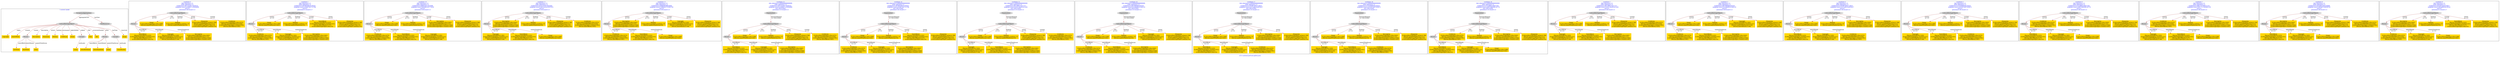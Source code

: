 digraph n0 {
fontcolor="blue"
remincross="true"
label="s23-s-national-portrait-gallery.json"
subgraph cluster_0 {
label="1-correct model"
n2[style="filled",color="white",fillcolor="lightgray",label="CulturalHeritageObject1"];
n3[shape="plaintext",style="filled",fillcolor="gold",label="Copyright"];
n4[shape="plaintext",style="filled",fillcolor="gold",label="DateOfWork"];
n5[style="filled",color="white",fillcolor="lightgray",label="Person1"];
n6[shape="plaintext",style="filled",fillcolor="gold",label="Description"];
n7[shape="plaintext",style="filled",fillcolor="gold",label="Dimension"];
n8[shape="plaintext",style="filled",fillcolor="gold",label="Medium"];
n9[shape="plaintext",style="filled",fillcolor="gold",label="CreditLine"];
n10[shape="plaintext",style="filled",fillcolor="gold",label="Owner"];
n11[style="filled",color="white",fillcolor="lightgray",label="Concept1"];
n12[shape="plaintext",style="filled",fillcolor="gold",label="Title"];
n13[shape="plaintext",style="filled",fillcolor="gold",label="Ref"];
n14[style="filled",color="white",fillcolor="lightgray",label="Person2"];
n15[style="filled",color="white",fillcolor="lightgray",label="Concept2"];
n16[shape="plaintext",style="filled",fillcolor="gold",label="birthDate"];
n17[shape="plaintext",style="filled",fillcolor="gold",label="deathDate"];
n18[shape="plaintext",style="filled",fillcolor="gold",label="Artist"];
n19[shape="plaintext",style="filled",fillcolor="gold",label="sitterBirthDate"];
n20[shape="plaintext",style="filled",fillcolor="gold",label="sitterDeathDate"];
n21[shape="plaintext",style="filled",fillcolor="gold",label="values"];
n22[style="filled",color="white",fillcolor="lightgray",label="EuropeanaAggregation1"];
n23[style="filled",color="white",fillcolor="lightgray",label="WebResource1"];
n24[shape="plaintext",style="filled",fillcolor="gold",label="Image"];
n25[shape="plaintext",style="filled",fillcolor="gold",label="values"];
n26[shape="plaintext",style="filled",fillcolor="gold",label="Classification"];
}
subgraph cluster_1 {
label="candidate 0\nlink coherence:1.0\nnode coherence:1.0\nconfidence:0.49713528172658555\nmapping score:0.6180927129564809\ncost:8.0\n-precision:0.38-recall:0.12"
n28[style="filled",color="white",fillcolor="lightgray",label="CulturalHeritageObject1"];
n29[style="filled",color="white",fillcolor="lightgray",label="Person1"];
n30[shape="plaintext",style="filled",fillcolor="gold",label="Owner\n[CulturalHeritageObject,title,0.998]\n[Person,nameOfThePerson,0.002]"];
n31[shape="plaintext",style="filled",fillcolor="gold",label="Medium\n[CulturalHeritageObject,medium,1.0]\n[Person,nameOfThePerson,0.0]"];
n32[shape="plaintext",style="filled",fillcolor="gold",label="DateOfWork\n[Person,dateOfBirth,0.432]\n[CulturalHeritageObject,created,0.431]\n[Person,dateOfDeath,0.137]\n[CulturalHeritageObject,title,0.0]"];
n33[shape="plaintext",style="filled",fillcolor="gold",label="Copyright\n[Person,dateOfBirth,0.363]\n[CulturalHeritageObject,created,0.311]\n[Person,nameOfThePerson,0.218]\n[Person,dateOfDeath,0.109]"];
n34[shape="plaintext",style="filled",fillcolor="gold",label="Description\n[CulturalHeritageObject,title,0.842]\n[Person,nameOfThePerson,0.151]\n[CulturalHeritageObject,medium,0.006]\n[CulturalHeritageObject,created,0.001]"];
n35[shape="plaintext",style="filled",fillcolor="gold",label="Dimension\n[CulturalHeritageObject,extent,0.789]\n[Person,nameOfThePerson,0.211]\n[CulturalHeritageObject,title,0.0]\n[CulturalHeritageObject,medium,0.0]"];
n36[shape="plaintext",style="filled",fillcolor="gold",label="CreditLine\n[CulturalHeritageObject,title,0.973]\n[Person,nameOfThePerson,0.026]\n[CulturalHeritageObject,created,0.001]\n[Person,dateOfBirth,0.001]"];
}
subgraph cluster_2 {
label="candidate 1\nlink coherence:1.0\nnode coherence:1.0\nconfidence:0.49708339424108267\nmapping score:0.61807541712798\ncost:8.0\n-precision:0.5-recall:0.17"
n38[style="filled",color="white",fillcolor="lightgray",label="CulturalHeritageObject1"];
n39[style="filled",color="white",fillcolor="lightgray",label="Person1"];
n40[shape="plaintext",style="filled",fillcolor="gold",label="Owner\n[CulturalHeritageObject,title,0.998]\n[Person,nameOfThePerson,0.002]"];
n41[shape="plaintext",style="filled",fillcolor="gold",label="Medium\n[CulturalHeritageObject,medium,1.0]\n[Person,nameOfThePerson,0.0]"];
n42[shape="plaintext",style="filled",fillcolor="gold",label="CreditLine\n[CulturalHeritageObject,title,0.973]\n[Person,nameOfThePerson,0.026]\n[CulturalHeritageObject,created,0.001]\n[Person,dateOfBirth,0.001]"];
n43[shape="plaintext",style="filled",fillcolor="gold",label="Copyright\n[Person,dateOfBirth,0.363]\n[CulturalHeritageObject,created,0.311]\n[Person,nameOfThePerson,0.218]\n[Person,dateOfDeath,0.109]"];
n44[shape="plaintext",style="filled",fillcolor="gold",label="Description\n[CulturalHeritageObject,title,0.842]\n[Person,nameOfThePerson,0.151]\n[CulturalHeritageObject,medium,0.006]\n[CulturalHeritageObject,created,0.001]"];
n45[shape="plaintext",style="filled",fillcolor="gold",label="DateOfWork\n[Person,dateOfBirth,0.432]\n[CulturalHeritageObject,created,0.431]\n[Person,dateOfDeath,0.137]\n[CulturalHeritageObject,title,0.0]"];
n46[shape="plaintext",style="filled",fillcolor="gold",label="Dimension\n[CulturalHeritageObject,extent,0.789]\n[Person,nameOfThePerson,0.211]\n[CulturalHeritageObject,title,0.0]\n[CulturalHeritageObject,medium,0.0]"];
}
subgraph cluster_3 {
label="candidate 10\nlink coherence:1.0\nnode coherence:1.0\nconfidence:0.4490524511833968\nmapping score:0.602065102775418\ncost:8.0\n-precision:0.38-recall:0.12"
n48[style="filled",color="white",fillcolor="lightgray",label="CulturalHeritageObject1"];
n49[style="filled",color="white",fillcolor="lightgray",label="Person1"];
n50[shape="plaintext",style="filled",fillcolor="gold",label="Owner\n[CulturalHeritageObject,title,0.998]\n[Person,nameOfThePerson,0.002]"];
n51[shape="plaintext",style="filled",fillcolor="gold",label="Medium\n[CulturalHeritageObject,medium,1.0]\n[Person,nameOfThePerson,0.0]"];
n52[shape="plaintext",style="filled",fillcolor="gold",label="CreditLine\n[CulturalHeritageObject,title,0.973]\n[Person,nameOfThePerson,0.026]\n[CulturalHeritageObject,created,0.001]\n[Person,dateOfBirth,0.001]"];
n53[shape="plaintext",style="filled",fillcolor="gold",label="DateOfWork\n[Person,dateOfBirth,0.432]\n[CulturalHeritageObject,created,0.431]\n[Person,dateOfDeath,0.137]\n[CulturalHeritageObject,title,0.0]"];
n54[shape="plaintext",style="filled",fillcolor="gold",label="Copyright\n[Person,dateOfBirth,0.363]\n[CulturalHeritageObject,created,0.311]\n[Person,nameOfThePerson,0.218]\n[Person,dateOfDeath,0.109]"];
n55[shape="plaintext",style="filled",fillcolor="gold",label="Description\n[CulturalHeritageObject,title,0.842]\n[Person,nameOfThePerson,0.151]\n[CulturalHeritageObject,medium,0.006]\n[CulturalHeritageObject,created,0.001]"];
n56[shape="plaintext",style="filled",fillcolor="gold",label="Dimension\n[CulturalHeritageObject,extent,0.789]\n[Person,nameOfThePerson,0.211]\n[CulturalHeritageObject,title,0.0]\n[CulturalHeritageObject,medium,0.0]"];
}
subgraph cluster_4 {
label="candidate 11\nlink coherence:1.0\nnode coherence:1.0\nconfidence:0.44741187873850485\nmapping score:0.6015182452937874\ncost:8.0\n-precision:0.38-recall:0.12"
n58[style="filled",color="white",fillcolor="lightgray",label="CulturalHeritageObject1"];
n59[style="filled",color="white",fillcolor="lightgray",label="Person1"];
n60[shape="plaintext",style="filled",fillcolor="gold",label="Description\n[CulturalHeritageObject,title,0.842]\n[Person,nameOfThePerson,0.151]\n[CulturalHeritageObject,medium,0.006]\n[CulturalHeritageObject,created,0.001]"];
n61[shape="plaintext",style="filled",fillcolor="gold",label="Medium\n[CulturalHeritageObject,medium,1.0]\n[Person,nameOfThePerson,0.0]"];
n62[shape="plaintext",style="filled",fillcolor="gold",label="Copyright\n[Person,dateOfBirth,0.363]\n[CulturalHeritageObject,created,0.311]\n[Person,nameOfThePerson,0.218]\n[Person,dateOfDeath,0.109]"];
n63[shape="plaintext",style="filled",fillcolor="gold",label="DateOfWork\n[Person,dateOfBirth,0.432]\n[CulturalHeritageObject,created,0.431]\n[Person,dateOfDeath,0.137]\n[CulturalHeritageObject,title,0.0]"];
n64[shape="plaintext",style="filled",fillcolor="gold",label="Owner\n[CulturalHeritageObject,title,0.998]\n[Person,nameOfThePerson,0.002]"];
n65[shape="plaintext",style="filled",fillcolor="gold",label="Dimension\n[CulturalHeritageObject,extent,0.789]\n[Person,nameOfThePerson,0.211]\n[CulturalHeritageObject,title,0.0]\n[CulturalHeritageObject,medium,0.0]"];
n66[shape="plaintext",style="filled",fillcolor="gold",label="CreditLine\n[CulturalHeritageObject,title,0.973]\n[Person,nameOfThePerson,0.026]\n[CulturalHeritageObject,created,0.001]\n[Person,dateOfBirth,0.001]"];
}
subgraph cluster_5 {
label="candidate 12\nlink coherence:1.0\nnode coherence:1.0\nconfidence:0.4399938598659664\nmapping score:0.5990455723362745\ncost:8.0\n-precision:0.38-recall:0.12"
n68[style="filled",color="white",fillcolor="lightgray",label="CulturalHeritageObject1"];
n69[style="filled",color="white",fillcolor="lightgray",label="Person1"];
n70[shape="plaintext",style="filled",fillcolor="gold",label="Description\n[CulturalHeritageObject,title,0.842]\n[Person,nameOfThePerson,0.151]\n[CulturalHeritageObject,medium,0.006]\n[CulturalHeritageObject,created,0.001]"];
n71[shape="plaintext",style="filled",fillcolor="gold",label="Medium\n[CulturalHeritageObject,medium,1.0]\n[Person,nameOfThePerson,0.0]"];
n72[shape="plaintext",style="filled",fillcolor="gold",label="CreditLine\n[CulturalHeritageObject,title,0.973]\n[Person,nameOfThePerson,0.026]\n[CulturalHeritageObject,created,0.001]\n[Person,dateOfBirth,0.001]"];
n73[shape="plaintext",style="filled",fillcolor="gold",label="DateOfWork\n[Person,dateOfBirth,0.432]\n[CulturalHeritageObject,created,0.431]\n[Person,dateOfDeath,0.137]\n[CulturalHeritageObject,title,0.0]"];
n74[shape="plaintext",style="filled",fillcolor="gold",label="Owner\n[CulturalHeritageObject,title,0.998]\n[Person,nameOfThePerson,0.002]"];
n75[shape="plaintext",style="filled",fillcolor="gold",label="Copyright\n[Person,dateOfBirth,0.363]\n[CulturalHeritageObject,created,0.311]\n[Person,nameOfThePerson,0.218]\n[Person,dateOfDeath,0.109]"];
n76[shape="plaintext",style="filled",fillcolor="gold",label="Dimension\n[CulturalHeritageObject,extent,0.789]\n[Person,nameOfThePerson,0.211]\n[CulturalHeritageObject,title,0.0]\n[CulturalHeritageObject,medium,0.0]"];
}
subgraph cluster_6 {
label="candidate 13\nlink coherence:0.8888888888888888\nnode coherence:1.0\nconfidence:0.49713528172658555\nmapping score:0.6180927129564809\ncost:108.010002\n-precision:0.33-recall:0.12"
n78[style="filled",color="white",fillcolor="lightgray",label="CulturalHeritageObject1"];
n79[style="filled",color="white",fillcolor="lightgray",label="Person1"];
n80[style="filled",color="white",fillcolor="lightgray",label="Organization1"];
n81[shape="plaintext",style="filled",fillcolor="gold",label="Owner\n[CulturalHeritageObject,title,0.998]\n[Person,nameOfThePerson,0.002]"];
n82[shape="plaintext",style="filled",fillcolor="gold",label="Medium\n[CulturalHeritageObject,medium,1.0]\n[Person,nameOfThePerson,0.0]"];
n83[shape="plaintext",style="filled",fillcolor="gold",label="DateOfWork\n[Person,dateOfBirth,0.432]\n[CulturalHeritageObject,created,0.431]\n[Person,dateOfDeath,0.137]\n[CulturalHeritageObject,title,0.0]"];
n84[shape="plaintext",style="filled",fillcolor="gold",label="Copyright\n[Person,dateOfBirth,0.363]\n[CulturalHeritageObject,created,0.311]\n[Person,nameOfThePerson,0.218]\n[Person,dateOfDeath,0.109]"];
n85[shape="plaintext",style="filled",fillcolor="gold",label="Description\n[CulturalHeritageObject,title,0.842]\n[Person,nameOfThePerson,0.151]\n[CulturalHeritageObject,medium,0.006]\n[CulturalHeritageObject,created,0.001]"];
n86[shape="plaintext",style="filled",fillcolor="gold",label="Dimension\n[CulturalHeritageObject,extent,0.789]\n[Person,nameOfThePerson,0.211]\n[CulturalHeritageObject,title,0.0]\n[CulturalHeritageObject,medium,0.0]"];
n87[shape="plaintext",style="filled",fillcolor="gold",label="CreditLine\n[CulturalHeritageObject,title,0.973]\n[Person,nameOfThePerson,0.026]\n[CulturalHeritageObject,created,0.001]\n[Person,dateOfBirth,0.001]"];
}
subgraph cluster_7 {
label="candidate 14\nlink coherence:0.8888888888888888\nnode coherence:1.0\nconfidence:0.49708339424108267\nmapping score:0.61807541712798\ncost:108.010002\n-precision:0.44-recall:0.17"
n89[style="filled",color="white",fillcolor="lightgray",label="CulturalHeritageObject1"];
n90[style="filled",color="white",fillcolor="lightgray",label="Person1"];
n91[style="filled",color="white",fillcolor="lightgray",label="Organization1"];
n92[shape="plaintext",style="filled",fillcolor="gold",label="Owner\n[CulturalHeritageObject,title,0.998]\n[Person,nameOfThePerson,0.002]"];
n93[shape="plaintext",style="filled",fillcolor="gold",label="Medium\n[CulturalHeritageObject,medium,1.0]\n[Person,nameOfThePerson,0.0]"];
n94[shape="plaintext",style="filled",fillcolor="gold",label="CreditLine\n[CulturalHeritageObject,title,0.973]\n[Person,nameOfThePerson,0.026]\n[CulturalHeritageObject,created,0.001]\n[Person,dateOfBirth,0.001]"];
n95[shape="plaintext",style="filled",fillcolor="gold",label="Copyright\n[Person,dateOfBirth,0.363]\n[CulturalHeritageObject,created,0.311]\n[Person,nameOfThePerson,0.218]\n[Person,dateOfDeath,0.109]"];
n96[shape="plaintext",style="filled",fillcolor="gold",label="Description\n[CulturalHeritageObject,title,0.842]\n[Person,nameOfThePerson,0.151]\n[CulturalHeritageObject,medium,0.006]\n[CulturalHeritageObject,created,0.001]"];
n97[shape="plaintext",style="filled",fillcolor="gold",label="DateOfWork\n[Person,dateOfBirth,0.432]\n[CulturalHeritageObject,created,0.431]\n[Person,dateOfDeath,0.137]\n[CulturalHeritageObject,title,0.0]"];
n98[shape="plaintext",style="filled",fillcolor="gold",label="Dimension\n[CulturalHeritageObject,extent,0.789]\n[Person,nameOfThePerson,0.211]\n[CulturalHeritageObject,title,0.0]\n[CulturalHeritageObject,medium,0.0]"];
}
subgraph cluster_8 {
label="candidate 15\nlink coherence:0.8888888888888888\nnode coherence:1.0\nconfidence:0.4911980274317217\nmapping score:0.6161136281915263\ncost:108.010002\n-precision:0.33-recall:0.12"
n100[style="filled",color="white",fillcolor="lightgray",label="CulturalHeritageObject1"];
n101[style="filled",color="white",fillcolor="lightgray",label="Person1"];
n102[style="filled",color="white",fillcolor="lightgray",label="Organization1"];
n103[shape="plaintext",style="filled",fillcolor="gold",label="Owner\n[CulturalHeritageObject,title,0.998]\n[Person,nameOfThePerson,0.002]"];
n104[shape="plaintext",style="filled",fillcolor="gold",label="Medium\n[CulturalHeritageObject,medium,1.0]\n[Person,nameOfThePerson,0.0]"];
n105[shape="plaintext",style="filled",fillcolor="gold",label="Copyright\n[Person,dateOfBirth,0.363]\n[CulturalHeritageObject,created,0.311]\n[Person,nameOfThePerson,0.218]\n[Person,dateOfDeath,0.109]"];
n106[shape="plaintext",style="filled",fillcolor="gold",label="DateOfWork\n[Person,dateOfBirth,0.432]\n[CulturalHeritageObject,created,0.431]\n[Person,dateOfDeath,0.137]\n[CulturalHeritageObject,title,0.0]"];
n107[shape="plaintext",style="filled",fillcolor="gold",label="Description\n[CulturalHeritageObject,title,0.842]\n[Person,nameOfThePerson,0.151]\n[CulturalHeritageObject,medium,0.006]\n[CulturalHeritageObject,created,0.001]"];
n108[shape="plaintext",style="filled",fillcolor="gold",label="Dimension\n[CulturalHeritageObject,extent,0.789]\n[Person,nameOfThePerson,0.211]\n[CulturalHeritageObject,title,0.0]\n[CulturalHeritageObject,medium,0.0]"];
n109[shape="plaintext",style="filled",fillcolor="gold",label="CreditLine\n[CulturalHeritageObject,title,0.973]\n[Person,nameOfThePerson,0.026]\n[CulturalHeritageObject,created,0.001]\n[Person,dateOfBirth,0.001]"];
}
subgraph cluster_9 {
label="candidate 16\nlink coherence:0.8888888888888888\nnode coherence:1.0\nconfidence:0.4837800085591833\nmapping score:0.6136409552340135\ncost:108.010002\n-precision:0.33-recall:0.12"
n111[style="filled",color="white",fillcolor="lightgray",label="CulturalHeritageObject1"];
n112[style="filled",color="white",fillcolor="lightgray",label="Person1"];
n113[style="filled",color="white",fillcolor="lightgray",label="Organization1"];
n114[shape="plaintext",style="filled",fillcolor="gold",label="Owner\n[CulturalHeritageObject,title,0.998]\n[Person,nameOfThePerson,0.002]"];
n115[shape="plaintext",style="filled",fillcolor="gold",label="Medium\n[CulturalHeritageObject,medium,1.0]\n[Person,nameOfThePerson,0.0]"];
n116[shape="plaintext",style="filled",fillcolor="gold",label="CreditLine\n[CulturalHeritageObject,title,0.973]\n[Person,nameOfThePerson,0.026]\n[CulturalHeritageObject,created,0.001]\n[Person,dateOfBirth,0.001]"];
n117[shape="plaintext",style="filled",fillcolor="gold",label="DateOfWork\n[Person,dateOfBirth,0.432]\n[CulturalHeritageObject,created,0.431]\n[Person,dateOfDeath,0.137]\n[CulturalHeritageObject,title,0.0]"];
n118[shape="plaintext",style="filled",fillcolor="gold",label="Description\n[CulturalHeritageObject,title,0.842]\n[Person,nameOfThePerson,0.151]\n[CulturalHeritageObject,medium,0.006]\n[CulturalHeritageObject,created,0.001]"];
n119[shape="plaintext",style="filled",fillcolor="gold",label="Copyright\n[Person,dateOfBirth,0.363]\n[CulturalHeritageObject,created,0.311]\n[Person,nameOfThePerson,0.218]\n[Person,dateOfDeath,0.109]"];
n120[shape="plaintext",style="filled",fillcolor="gold",label="Dimension\n[CulturalHeritageObject,extent,0.789]\n[Person,nameOfThePerson,0.211]\n[CulturalHeritageObject,title,0.0]\n[CulturalHeritageObject,medium,0.0]"];
}
subgraph cluster_10 {
label="candidate 17\nlink coherence:0.8888888888888888\nnode coherence:1.0\nconfidence:0.47929674933716815\nmapping score:0.6121465354933417\ncost:108.010002\n-precision:0.33-recall:0.12"
n122[style="filled",color="white",fillcolor="lightgray",label="CulturalHeritageObject1"];
n123[style="filled",color="white",fillcolor="lightgray",label="Person1"];
n124[style="filled",color="white",fillcolor="lightgray",label="Organization1"];
n125[shape="plaintext",style="filled",fillcolor="gold",label="Owner\n[CulturalHeritageObject,title,0.998]\n[Person,nameOfThePerson,0.002]"];
n126[shape="plaintext",style="filled",fillcolor="gold",label="Medium\n[CulturalHeritageObject,medium,1.0]\n[Person,nameOfThePerson,0.0]"];
n127[shape="plaintext",style="filled",fillcolor="gold",label="DateOfWork\n[Person,dateOfBirth,0.432]\n[CulturalHeritageObject,created,0.431]\n[Person,dateOfDeath,0.137]\n[CulturalHeritageObject,title,0.0]"];
n128[shape="plaintext",style="filled",fillcolor="gold",label="Copyright\n[Person,dateOfBirth,0.363]\n[CulturalHeritageObject,created,0.311]\n[Person,nameOfThePerson,0.218]\n[Person,dateOfDeath,0.109]"];
n129[shape="plaintext",style="filled",fillcolor="gold",label="CreditLine\n[CulturalHeritageObject,title,0.973]\n[Person,nameOfThePerson,0.026]\n[CulturalHeritageObject,created,0.001]\n[Person,dateOfBirth,0.001]"];
n130[shape="plaintext",style="filled",fillcolor="gold",label="Description\n[CulturalHeritageObject,title,0.842]\n[Person,nameOfThePerson,0.151]\n[CulturalHeritageObject,medium,0.006]\n[CulturalHeritageObject,created,0.001]"];
n131[shape="plaintext",style="filled",fillcolor="gold",label="Dimension\n[CulturalHeritageObject,extent,0.789]\n[Person,nameOfThePerson,0.211]\n[CulturalHeritageObject,title,0.0]\n[CulturalHeritageObject,medium,0.0]"];
}
subgraph cluster_11 {
label="candidate 18\nlink coherence:0.8888888888888888\nnode coherence:1.0\nconfidence:0.47335949504230435\nmapping score:0.6101674507283872\ncost:108.010002\n-precision:0.33-recall:0.12"
n133[style="filled",color="white",fillcolor="lightgray",label="CulturalHeritageObject1"];
n134[style="filled",color="white",fillcolor="lightgray",label="Person1"];
n135[style="filled",color="white",fillcolor="lightgray",label="Organization1"];
n136[shape="plaintext",style="filled",fillcolor="gold",label="Owner\n[CulturalHeritageObject,title,0.998]\n[Person,nameOfThePerson,0.002]"];
n137[shape="plaintext",style="filled",fillcolor="gold",label="Medium\n[CulturalHeritageObject,medium,1.0]\n[Person,nameOfThePerson,0.0]"];
n138[shape="plaintext",style="filled",fillcolor="gold",label="Copyright\n[Person,dateOfBirth,0.363]\n[CulturalHeritageObject,created,0.311]\n[Person,nameOfThePerson,0.218]\n[Person,dateOfDeath,0.109]"];
n139[shape="plaintext",style="filled",fillcolor="gold",label="DateOfWork\n[Person,dateOfBirth,0.432]\n[CulturalHeritageObject,created,0.431]\n[Person,dateOfDeath,0.137]\n[CulturalHeritageObject,title,0.0]"];
n140[shape="plaintext",style="filled",fillcolor="gold",label="CreditLine\n[CulturalHeritageObject,title,0.973]\n[Person,nameOfThePerson,0.026]\n[CulturalHeritageObject,created,0.001]\n[Person,dateOfBirth,0.001]"];
n141[shape="plaintext",style="filled",fillcolor="gold",label="Description\n[CulturalHeritageObject,title,0.842]\n[Person,nameOfThePerson,0.151]\n[CulturalHeritageObject,medium,0.006]\n[CulturalHeritageObject,created,0.001]"];
n142[shape="plaintext",style="filled",fillcolor="gold",label="Dimension\n[CulturalHeritageObject,extent,0.789]\n[Person,nameOfThePerson,0.211]\n[CulturalHeritageObject,title,0.0]\n[CulturalHeritageObject,medium,0.0]"];
}
subgraph cluster_12 {
label="candidate 19\nlink coherence:0.8888888888888888\nnode coherence:1.0\nconfidence:0.47210963229637565\nmapping score:0.6097508298130776\ncost:108.010002\n-precision:0.33-recall:0.12"
n144[style="filled",color="white",fillcolor="lightgray",label="CulturalHeritageObject1"];
n145[style="filled",color="white",fillcolor="lightgray",label="Person1"];
n146[style="filled",color="white",fillcolor="lightgray",label="Organization1"];
n147[shape="plaintext",style="filled",fillcolor="gold",label="CreditLine\n[CulturalHeritageObject,title,0.973]\n[Person,nameOfThePerson,0.026]\n[CulturalHeritageObject,created,0.001]\n[Person,dateOfBirth,0.001]"];
n148[shape="plaintext",style="filled",fillcolor="gold",label="Medium\n[CulturalHeritageObject,medium,1.0]\n[Person,nameOfThePerson,0.0]"];
n149[shape="plaintext",style="filled",fillcolor="gold",label="DateOfWork\n[Person,dateOfBirth,0.432]\n[CulturalHeritageObject,created,0.431]\n[Person,dateOfDeath,0.137]\n[CulturalHeritageObject,title,0.0]"];
n150[shape="plaintext",style="filled",fillcolor="gold",label="Copyright\n[Person,dateOfBirth,0.363]\n[CulturalHeritageObject,created,0.311]\n[Person,nameOfThePerson,0.218]\n[Person,dateOfDeath,0.109]"];
n151[shape="plaintext",style="filled",fillcolor="gold",label="Owner\n[CulturalHeritageObject,title,0.998]\n[Person,nameOfThePerson,0.002]"];
n152[shape="plaintext",style="filled",fillcolor="gold",label="Description\n[CulturalHeritageObject,title,0.842]\n[Person,nameOfThePerson,0.151]\n[CulturalHeritageObject,medium,0.006]\n[CulturalHeritageObject,created,0.001]"];
n153[shape="plaintext",style="filled",fillcolor="gold",label="Dimension\n[CulturalHeritageObject,extent,0.789]\n[Person,nameOfThePerson,0.211]\n[CulturalHeritageObject,title,0.0]\n[CulturalHeritageObject,medium,0.0]"];
}
subgraph cluster_13 {
label="candidate 2\nlink coherence:1.0\nnode coherence:1.0\nconfidence:0.4911980274317217\nmapping score:0.6161136281915263\ncost:8.0\n-precision:0.38-recall:0.12"
n155[style="filled",color="white",fillcolor="lightgray",label="CulturalHeritageObject1"];
n156[style="filled",color="white",fillcolor="lightgray",label="Person1"];
n157[shape="plaintext",style="filled",fillcolor="gold",label="Owner\n[CulturalHeritageObject,title,0.998]\n[Person,nameOfThePerson,0.002]"];
n158[shape="plaintext",style="filled",fillcolor="gold",label="Medium\n[CulturalHeritageObject,medium,1.0]\n[Person,nameOfThePerson,0.0]"];
n159[shape="plaintext",style="filled",fillcolor="gold",label="Copyright\n[Person,dateOfBirth,0.363]\n[CulturalHeritageObject,created,0.311]\n[Person,nameOfThePerson,0.218]\n[Person,dateOfDeath,0.109]"];
n160[shape="plaintext",style="filled",fillcolor="gold",label="DateOfWork\n[Person,dateOfBirth,0.432]\n[CulturalHeritageObject,created,0.431]\n[Person,dateOfDeath,0.137]\n[CulturalHeritageObject,title,0.0]"];
n161[shape="plaintext",style="filled",fillcolor="gold",label="Description\n[CulturalHeritageObject,title,0.842]\n[Person,nameOfThePerson,0.151]\n[CulturalHeritageObject,medium,0.006]\n[CulturalHeritageObject,created,0.001]"];
n162[shape="plaintext",style="filled",fillcolor="gold",label="Dimension\n[CulturalHeritageObject,extent,0.789]\n[Person,nameOfThePerson,0.211]\n[CulturalHeritageObject,title,0.0]\n[CulturalHeritageObject,medium,0.0]"];
n163[shape="plaintext",style="filled",fillcolor="gold",label="CreditLine\n[CulturalHeritageObject,title,0.973]\n[Person,nameOfThePerson,0.026]\n[CulturalHeritageObject,created,0.001]\n[Person,dateOfBirth,0.001]"];
}
subgraph cluster_14 {
label="candidate 3\nlink coherence:1.0\nnode coherence:1.0\nconfidence:0.4837800085591833\nmapping score:0.6136409552340135\ncost:8.0\n-precision:0.38-recall:0.12"
n165[style="filled",color="white",fillcolor="lightgray",label="CulturalHeritageObject1"];
n166[style="filled",color="white",fillcolor="lightgray",label="Person1"];
n167[shape="plaintext",style="filled",fillcolor="gold",label="Owner\n[CulturalHeritageObject,title,0.998]\n[Person,nameOfThePerson,0.002]"];
n168[shape="plaintext",style="filled",fillcolor="gold",label="Medium\n[CulturalHeritageObject,medium,1.0]\n[Person,nameOfThePerson,0.0]"];
n169[shape="plaintext",style="filled",fillcolor="gold",label="CreditLine\n[CulturalHeritageObject,title,0.973]\n[Person,nameOfThePerson,0.026]\n[CulturalHeritageObject,created,0.001]\n[Person,dateOfBirth,0.001]"];
n170[shape="plaintext",style="filled",fillcolor="gold",label="DateOfWork\n[Person,dateOfBirth,0.432]\n[CulturalHeritageObject,created,0.431]\n[Person,dateOfDeath,0.137]\n[CulturalHeritageObject,title,0.0]"];
n171[shape="plaintext",style="filled",fillcolor="gold",label="Description\n[CulturalHeritageObject,title,0.842]\n[Person,nameOfThePerson,0.151]\n[CulturalHeritageObject,medium,0.006]\n[CulturalHeritageObject,created,0.001]"];
n172[shape="plaintext",style="filled",fillcolor="gold",label="Copyright\n[Person,dateOfBirth,0.363]\n[CulturalHeritageObject,created,0.311]\n[Person,nameOfThePerson,0.218]\n[Person,dateOfDeath,0.109]"];
n173[shape="plaintext",style="filled",fillcolor="gold",label="Dimension\n[CulturalHeritageObject,extent,0.789]\n[Person,nameOfThePerson,0.211]\n[CulturalHeritageObject,title,0.0]\n[CulturalHeritageObject,medium,0.0]"];
}
subgraph cluster_15 {
label="candidate 4\nlink coherence:1.0\nnode coherence:1.0\nconfidence:0.47929674933716815\nmapping score:0.6121465354933417\ncost:8.0\n-precision:0.38-recall:0.12"
n175[style="filled",color="white",fillcolor="lightgray",label="CulturalHeritageObject1"];
n176[style="filled",color="white",fillcolor="lightgray",label="Person1"];
n177[shape="plaintext",style="filled",fillcolor="gold",label="Owner\n[CulturalHeritageObject,title,0.998]\n[Person,nameOfThePerson,0.002]"];
n178[shape="plaintext",style="filled",fillcolor="gold",label="Medium\n[CulturalHeritageObject,medium,1.0]\n[Person,nameOfThePerson,0.0]"];
n179[shape="plaintext",style="filled",fillcolor="gold",label="DateOfWork\n[Person,dateOfBirth,0.432]\n[CulturalHeritageObject,created,0.431]\n[Person,dateOfDeath,0.137]\n[CulturalHeritageObject,title,0.0]"];
n180[shape="plaintext",style="filled",fillcolor="gold",label="Copyright\n[Person,dateOfBirth,0.363]\n[CulturalHeritageObject,created,0.311]\n[Person,nameOfThePerson,0.218]\n[Person,dateOfDeath,0.109]"];
n181[shape="plaintext",style="filled",fillcolor="gold",label="CreditLine\n[CulturalHeritageObject,title,0.973]\n[Person,nameOfThePerson,0.026]\n[CulturalHeritageObject,created,0.001]\n[Person,dateOfBirth,0.001]"];
n182[shape="plaintext",style="filled",fillcolor="gold",label="Description\n[CulturalHeritageObject,title,0.842]\n[Person,nameOfThePerson,0.151]\n[CulturalHeritageObject,medium,0.006]\n[CulturalHeritageObject,created,0.001]"];
n183[shape="plaintext",style="filled",fillcolor="gold",label="Dimension\n[CulturalHeritageObject,extent,0.789]\n[Person,nameOfThePerson,0.211]\n[CulturalHeritageObject,title,0.0]\n[CulturalHeritageObject,medium,0.0]"];
}
subgraph cluster_16 {
label="candidate 5\nlink coherence:1.0\nnode coherence:1.0\nconfidence:0.47335949504230435\nmapping score:0.6101674507283872\ncost:8.0\n-precision:0.38-recall:0.12"
n185[style="filled",color="white",fillcolor="lightgray",label="CulturalHeritageObject1"];
n186[style="filled",color="white",fillcolor="lightgray",label="Person1"];
n187[shape="plaintext",style="filled",fillcolor="gold",label="Owner\n[CulturalHeritageObject,title,0.998]\n[Person,nameOfThePerson,0.002]"];
n188[shape="plaintext",style="filled",fillcolor="gold",label="Medium\n[CulturalHeritageObject,medium,1.0]\n[Person,nameOfThePerson,0.0]"];
n189[shape="plaintext",style="filled",fillcolor="gold",label="Copyright\n[Person,dateOfBirth,0.363]\n[CulturalHeritageObject,created,0.311]\n[Person,nameOfThePerson,0.218]\n[Person,dateOfDeath,0.109]"];
n190[shape="plaintext",style="filled",fillcolor="gold",label="DateOfWork\n[Person,dateOfBirth,0.432]\n[CulturalHeritageObject,created,0.431]\n[Person,dateOfDeath,0.137]\n[CulturalHeritageObject,title,0.0]"];
n191[shape="plaintext",style="filled",fillcolor="gold",label="CreditLine\n[CulturalHeritageObject,title,0.973]\n[Person,nameOfThePerson,0.026]\n[CulturalHeritageObject,created,0.001]\n[Person,dateOfBirth,0.001]"];
n192[shape="plaintext",style="filled",fillcolor="gold",label="Description\n[CulturalHeritageObject,title,0.842]\n[Person,nameOfThePerson,0.151]\n[CulturalHeritageObject,medium,0.006]\n[CulturalHeritageObject,created,0.001]"];
n193[shape="plaintext",style="filled",fillcolor="gold",label="Dimension\n[CulturalHeritageObject,extent,0.789]\n[Person,nameOfThePerson,0.211]\n[CulturalHeritageObject,title,0.0]\n[CulturalHeritageObject,medium,0.0]"];
}
subgraph cluster_17 {
label="candidate 6\nlink coherence:1.0\nnode coherence:1.0\nconfidence:0.47210963229637565\nmapping score:0.6097508298130776\ncost:8.0\n-precision:0.38-recall:0.12"
n195[style="filled",color="white",fillcolor="lightgray",label="CulturalHeritageObject1"];
n196[style="filled",color="white",fillcolor="lightgray",label="Person1"];
n197[shape="plaintext",style="filled",fillcolor="gold",label="CreditLine\n[CulturalHeritageObject,title,0.973]\n[Person,nameOfThePerson,0.026]\n[CulturalHeritageObject,created,0.001]\n[Person,dateOfBirth,0.001]"];
n198[shape="plaintext",style="filled",fillcolor="gold",label="Medium\n[CulturalHeritageObject,medium,1.0]\n[Person,nameOfThePerson,0.0]"];
n199[shape="plaintext",style="filled",fillcolor="gold",label="DateOfWork\n[Person,dateOfBirth,0.432]\n[CulturalHeritageObject,created,0.431]\n[Person,dateOfDeath,0.137]\n[CulturalHeritageObject,title,0.0]"];
n200[shape="plaintext",style="filled",fillcolor="gold",label="Copyright\n[Person,dateOfBirth,0.363]\n[CulturalHeritageObject,created,0.311]\n[Person,nameOfThePerson,0.218]\n[Person,dateOfDeath,0.109]"];
n201[shape="plaintext",style="filled",fillcolor="gold",label="Owner\n[CulturalHeritageObject,title,0.998]\n[Person,nameOfThePerson,0.002]"];
n202[shape="plaintext",style="filled",fillcolor="gold",label="Description\n[CulturalHeritageObject,title,0.842]\n[Person,nameOfThePerson,0.151]\n[CulturalHeritageObject,medium,0.006]\n[CulturalHeritageObject,created,0.001]"];
n203[shape="plaintext",style="filled",fillcolor="gold",label="Dimension\n[CulturalHeritageObject,extent,0.789]\n[Person,nameOfThePerson,0.211]\n[CulturalHeritageObject,title,0.0]\n[CulturalHeritageObject,medium,0.0]"];
}
subgraph cluster_18 {
label="candidate 7\nlink coherence:1.0\nnode coherence:1.0\nconfidence:0.4661723780015118\nmapping score:0.6077717450481229\ncost:8.0\n-precision:0.38-recall:0.12"
n205[style="filled",color="white",fillcolor="lightgray",label="CulturalHeritageObject1"];
n206[style="filled",color="white",fillcolor="lightgray",label="Person1"];
n207[shape="plaintext",style="filled",fillcolor="gold",label="CreditLine\n[CulturalHeritageObject,title,0.973]\n[Person,nameOfThePerson,0.026]\n[CulturalHeritageObject,created,0.001]\n[Person,dateOfBirth,0.001]"];
n208[shape="plaintext",style="filled",fillcolor="gold",label="Medium\n[CulturalHeritageObject,medium,1.0]\n[Person,nameOfThePerson,0.0]"];
n209[shape="plaintext",style="filled",fillcolor="gold",label="Copyright\n[Person,dateOfBirth,0.363]\n[CulturalHeritageObject,created,0.311]\n[Person,nameOfThePerson,0.218]\n[Person,dateOfDeath,0.109]"];
n210[shape="plaintext",style="filled",fillcolor="gold",label="DateOfWork\n[Person,dateOfBirth,0.432]\n[CulturalHeritageObject,created,0.431]\n[Person,dateOfDeath,0.137]\n[CulturalHeritageObject,title,0.0]"];
n211[shape="plaintext",style="filled",fillcolor="gold",label="Owner\n[CulturalHeritageObject,title,0.998]\n[Person,nameOfThePerson,0.002]"];
n212[shape="plaintext",style="filled",fillcolor="gold",label="Description\n[CulturalHeritageObject,title,0.842]\n[Person,nameOfThePerson,0.151]\n[CulturalHeritageObject,medium,0.006]\n[CulturalHeritageObject,created,0.001]"];
n213[shape="plaintext",style="filled",fillcolor="gold",label="Dimension\n[CulturalHeritageObject,extent,0.789]\n[Person,nameOfThePerson,0.211]\n[CulturalHeritageObject,title,0.0]\n[CulturalHeritageObject,medium,0.0]"];
}
subgraph cluster_19 {
label="candidate 8\nlink coherence:1.0\nnode coherence:1.0\nconfidence:0.45334913303336866\nmapping score:0.603497330058742\ncost:8.0\n-precision:0.38-recall:0.12"
n215[style="filled",color="white",fillcolor="lightgray",label="CulturalHeritageObject1"];
n216[style="filled",color="white",fillcolor="lightgray",label="Person1"];
n217[shape="plaintext",style="filled",fillcolor="gold",label="Description\n[CulturalHeritageObject,title,0.842]\n[Person,nameOfThePerson,0.151]\n[CulturalHeritageObject,medium,0.006]\n[CulturalHeritageObject,created,0.001]"];
n218[shape="plaintext",style="filled",fillcolor="gold",label="Medium\n[CulturalHeritageObject,medium,1.0]\n[Person,nameOfThePerson,0.0]"];
n219[shape="plaintext",style="filled",fillcolor="gold",label="DateOfWork\n[Person,dateOfBirth,0.432]\n[CulturalHeritageObject,created,0.431]\n[Person,dateOfDeath,0.137]\n[CulturalHeritageObject,title,0.0]"];
n220[shape="plaintext",style="filled",fillcolor="gold",label="Copyright\n[Person,dateOfBirth,0.363]\n[CulturalHeritageObject,created,0.311]\n[Person,nameOfThePerson,0.218]\n[Person,dateOfDeath,0.109]"];
n221[shape="plaintext",style="filled",fillcolor="gold",label="Owner\n[CulturalHeritageObject,title,0.998]\n[Person,nameOfThePerson,0.002]"];
n222[shape="plaintext",style="filled",fillcolor="gold",label="Dimension\n[CulturalHeritageObject,extent,0.789]\n[Person,nameOfThePerson,0.211]\n[CulturalHeritageObject,title,0.0]\n[CulturalHeritageObject,medium,0.0]"];
n223[shape="plaintext",style="filled",fillcolor="gold",label="CreditLine\n[CulturalHeritageObject,title,0.973]\n[Person,nameOfThePerson,0.026]\n[CulturalHeritageObject,created,0.001]\n[Person,dateOfBirth,0.001]"];
}
subgraph cluster_20 {
label="candidate 9\nlink coherence:1.0\nnode coherence:1.0\nconfidence:0.4532972455478657\nmapping score:0.603480034230241\ncost:8.0\n-precision:0.5-recall:0.17"
n225[style="filled",color="white",fillcolor="lightgray",label="CulturalHeritageObject1"];
n226[style="filled",color="white",fillcolor="lightgray",label="Person1"];
n227[shape="plaintext",style="filled",fillcolor="gold",label="Description\n[CulturalHeritageObject,title,0.842]\n[Person,nameOfThePerson,0.151]\n[CulturalHeritageObject,medium,0.006]\n[CulturalHeritageObject,created,0.001]"];
n228[shape="plaintext",style="filled",fillcolor="gold",label="Medium\n[CulturalHeritageObject,medium,1.0]\n[Person,nameOfThePerson,0.0]"];
n229[shape="plaintext",style="filled",fillcolor="gold",label="CreditLine\n[CulturalHeritageObject,title,0.973]\n[Person,nameOfThePerson,0.026]\n[CulturalHeritageObject,created,0.001]\n[Person,dateOfBirth,0.001]"];
n230[shape="plaintext",style="filled",fillcolor="gold",label="Copyright\n[Person,dateOfBirth,0.363]\n[CulturalHeritageObject,created,0.311]\n[Person,nameOfThePerson,0.218]\n[Person,dateOfDeath,0.109]"];
n231[shape="plaintext",style="filled",fillcolor="gold",label="Owner\n[CulturalHeritageObject,title,0.998]\n[Person,nameOfThePerson,0.002]"];
n232[shape="plaintext",style="filled",fillcolor="gold",label="DateOfWork\n[Person,dateOfBirth,0.432]\n[CulturalHeritageObject,created,0.431]\n[Person,dateOfDeath,0.137]\n[CulturalHeritageObject,title,0.0]"];
n233[shape="plaintext",style="filled",fillcolor="gold",label="Dimension\n[CulturalHeritageObject,extent,0.789]\n[Person,nameOfThePerson,0.211]\n[CulturalHeritageObject,title,0.0]\n[CulturalHeritageObject,medium,0.0]"];
}
n2 -> n3[color="brown",fontcolor="black",label="rights"]
n2 -> n4[color="brown",fontcolor="black",label="created"]
n2 -> n5[color="brown",fontcolor="black",label="creator"]
n2 -> n6[color="brown",fontcolor="black",label="description"]
n2 -> n7[color="brown",fontcolor="black",label="extent"]
n2 -> n8[color="brown",fontcolor="black",label="medium"]
n2 -> n9[color="brown",fontcolor="black",label="provenance"]
n2 -> n10[color="brown",fontcolor="black",label="rightsHolder"]
n2 -> n11[color="brown",fontcolor="black",label="subject"]
n2 -> n12[color="brown",fontcolor="black",label="title"]
n2 -> n13[color="brown",fontcolor="black",label="accessionNumber"]
n2 -> n14[color="brown",fontcolor="black",label="sitter"]
n2 -> n15[color="brown",fontcolor="black",label="hasType"]
n5 -> n16[color="brown",fontcolor="black",label="dateOfBirth"]
n5 -> n17[color="brown",fontcolor="black",label="dateOfDeath"]
n5 -> n18[color="brown",fontcolor="black",label="nameOfThePerson"]
n14 -> n19[color="brown",fontcolor="black",label="dateOfBirth"]
n14 -> n20[color="brown",fontcolor="black",label="dateOfDeath"]
n14 -> n21[color="brown",fontcolor="black",label="nameOfThePerson"]
n22 -> n2[color="brown",fontcolor="black",label="aggregatedCHO"]
n22 -> n23[color="brown",fontcolor="black",label="hasView"]
n23 -> n24[color="brown",fontcolor="black",label="classLink"]
n11 -> n25[color="brown",fontcolor="black",label="prefLabel"]
n15 -> n26[color="brown",fontcolor="black",label="prefLabel"]
n28 -> n29[color="brown",fontcolor="black",label="creator\nw=1.0"]
n28 -> n30[color="brown",fontcolor="black",label="title\nw=1.0"]
n28 -> n31[color="brown",fontcolor="black",label="medium\nw=1.0"]
n29 -> n32[color="brown",fontcolor="black",label="dateOfBirth\nw=1.0"]
n29 -> n33[color="brown",fontcolor="black",label="dateOfDeath\nw=1.0"]
n29 -> n34[color="brown",fontcolor="black",label="nameOfThePerson\nw=1.0"]
n28 -> n35[color="brown",fontcolor="black",label="extent\nw=1.0"]
n28 -> n36[color="brown",fontcolor="black",label="created\nw=1.0"]
n38 -> n39[color="brown",fontcolor="black",label="creator\nw=1.0"]
n38 -> n40[color="brown",fontcolor="black",label="title\nw=1.0"]
n38 -> n41[color="brown",fontcolor="black",label="medium\nw=1.0"]
n39 -> n42[color="brown",fontcolor="black",label="dateOfBirth\nw=1.0"]
n39 -> n43[color="brown",fontcolor="black",label="dateOfDeath\nw=1.0"]
n39 -> n44[color="brown",fontcolor="black",label="nameOfThePerson\nw=1.0"]
n38 -> n45[color="brown",fontcolor="black",label="created\nw=1.0"]
n38 -> n46[color="brown",fontcolor="black",label="extent\nw=1.0"]
n48 -> n49[color="brown",fontcolor="black",label="creator\nw=1.0"]
n48 -> n50[color="brown",fontcolor="black",label="title\nw=1.0"]
n48 -> n51[color="brown",fontcolor="black",label="medium\nw=1.0"]
n49 -> n52[color="brown",fontcolor="black",label="dateOfBirth\nw=1.0"]
n49 -> n53[color="brown",fontcolor="black",label="dateOfDeath\nw=1.0"]
n49 -> n54[color="brown",fontcolor="black",label="nameOfThePerson\nw=1.0"]
n48 -> n55[color="brown",fontcolor="black",label="created\nw=1.0"]
n48 -> n56[color="brown",fontcolor="black",label="extent\nw=1.0"]
n58 -> n59[color="brown",fontcolor="black",label="creator\nw=1.0"]
n58 -> n60[color="brown",fontcolor="black",label="title\nw=1.0"]
n58 -> n61[color="brown",fontcolor="black",label="medium\nw=1.0"]
n59 -> n62[color="brown",fontcolor="black",label="dateOfBirth\nw=1.0"]
n59 -> n63[color="brown",fontcolor="black",label="dateOfDeath\nw=1.0"]
n59 -> n64[color="brown",fontcolor="black",label="nameOfThePerson\nw=1.0"]
n58 -> n65[color="brown",fontcolor="black",label="extent\nw=1.0"]
n58 -> n66[color="brown",fontcolor="black",label="created\nw=1.0"]
n68 -> n69[color="brown",fontcolor="black",label="creator\nw=1.0"]
n68 -> n70[color="brown",fontcolor="black",label="title\nw=1.0"]
n68 -> n71[color="brown",fontcolor="black",label="medium\nw=1.0"]
n69 -> n72[color="brown",fontcolor="black",label="dateOfBirth\nw=1.0"]
n69 -> n73[color="brown",fontcolor="black",label="dateOfDeath\nw=1.0"]
n69 -> n74[color="brown",fontcolor="black",label="nameOfThePerson\nw=1.0"]
n68 -> n75[color="brown",fontcolor="black",label="created\nw=1.0"]
n68 -> n76[color="brown",fontcolor="black",label="extent\nw=1.0"]
n78 -> n79[color="brown",fontcolor="black",label="creator\nw=1.0"]
n80 -> n78[color="brown",fontcolor="black",label="semanticRelation\nw=100.010002"]
n78 -> n81[color="brown",fontcolor="black",label="title\nw=1.0"]
n78 -> n82[color="brown",fontcolor="black",label="medium\nw=1.0"]
n79 -> n83[color="brown",fontcolor="black",label="dateOfBirth\nw=1.0"]
n79 -> n84[color="brown",fontcolor="black",label="dateOfDeath\nw=1.0"]
n79 -> n85[color="brown",fontcolor="black",label="nameOfThePerson\nw=1.0"]
n78 -> n86[color="brown",fontcolor="black",label="extent\nw=1.0"]
n78 -> n87[color="brown",fontcolor="black",label="created\nw=1.0"]
n89 -> n90[color="brown",fontcolor="black",label="creator\nw=1.0"]
n91 -> n89[color="brown",fontcolor="black",label="semanticRelation\nw=100.010002"]
n89 -> n92[color="brown",fontcolor="black",label="title\nw=1.0"]
n89 -> n93[color="brown",fontcolor="black",label="medium\nw=1.0"]
n90 -> n94[color="brown",fontcolor="black",label="dateOfBirth\nw=1.0"]
n90 -> n95[color="brown",fontcolor="black",label="dateOfDeath\nw=1.0"]
n90 -> n96[color="brown",fontcolor="black",label="nameOfThePerson\nw=1.0"]
n89 -> n97[color="brown",fontcolor="black",label="created\nw=1.0"]
n89 -> n98[color="brown",fontcolor="black",label="extent\nw=1.0"]
n100 -> n101[color="brown",fontcolor="black",label="creator\nw=1.0"]
n102 -> n100[color="brown",fontcolor="black",label="semanticRelation\nw=100.010002"]
n100 -> n103[color="brown",fontcolor="black",label="title\nw=1.0"]
n100 -> n104[color="brown",fontcolor="black",label="medium\nw=1.0"]
n101 -> n105[color="brown",fontcolor="black",label="dateOfBirth\nw=1.0"]
n101 -> n106[color="brown",fontcolor="black",label="dateOfDeath\nw=1.0"]
n101 -> n107[color="brown",fontcolor="black",label="nameOfThePerson\nw=1.0"]
n100 -> n108[color="brown",fontcolor="black",label="extent\nw=1.0"]
n100 -> n109[color="brown",fontcolor="black",label="created\nw=1.0"]
n111 -> n112[color="brown",fontcolor="black",label="creator\nw=1.0"]
n113 -> n111[color="brown",fontcolor="black",label="semanticRelation\nw=100.010002"]
n111 -> n114[color="brown",fontcolor="black",label="title\nw=1.0"]
n111 -> n115[color="brown",fontcolor="black",label="medium\nw=1.0"]
n112 -> n116[color="brown",fontcolor="black",label="dateOfBirth\nw=1.0"]
n112 -> n117[color="brown",fontcolor="black",label="dateOfDeath\nw=1.0"]
n112 -> n118[color="brown",fontcolor="black",label="nameOfThePerson\nw=1.0"]
n111 -> n119[color="brown",fontcolor="black",label="created\nw=1.0"]
n111 -> n120[color="brown",fontcolor="black",label="extent\nw=1.0"]
n122 -> n123[color="brown",fontcolor="black",label="creator\nw=1.0"]
n124 -> n122[color="brown",fontcolor="black",label="semanticRelation\nw=100.010002"]
n122 -> n125[color="brown",fontcolor="black",label="title\nw=1.0"]
n122 -> n126[color="brown",fontcolor="black",label="medium\nw=1.0"]
n123 -> n127[color="brown",fontcolor="black",label="dateOfBirth\nw=1.0"]
n123 -> n128[color="brown",fontcolor="black",label="dateOfDeath\nw=1.0"]
n123 -> n129[color="brown",fontcolor="black",label="nameOfThePerson\nw=1.0"]
n122 -> n130[color="brown",fontcolor="black",label="created\nw=1.0"]
n122 -> n131[color="brown",fontcolor="black",label="extent\nw=1.0"]
n133 -> n134[color="brown",fontcolor="black",label="creator\nw=1.0"]
n135 -> n133[color="brown",fontcolor="black",label="semanticRelation\nw=100.010002"]
n133 -> n136[color="brown",fontcolor="black",label="title\nw=1.0"]
n133 -> n137[color="brown",fontcolor="black",label="medium\nw=1.0"]
n134 -> n138[color="brown",fontcolor="black",label="dateOfBirth\nw=1.0"]
n134 -> n139[color="brown",fontcolor="black",label="dateOfDeath\nw=1.0"]
n134 -> n140[color="brown",fontcolor="black",label="nameOfThePerson\nw=1.0"]
n133 -> n141[color="brown",fontcolor="black",label="created\nw=1.0"]
n133 -> n142[color="brown",fontcolor="black",label="extent\nw=1.0"]
n144 -> n145[color="brown",fontcolor="black",label="creator\nw=1.0"]
n146 -> n144[color="brown",fontcolor="black",label="semanticRelation\nw=100.010002"]
n144 -> n147[color="brown",fontcolor="black",label="title\nw=1.0"]
n144 -> n148[color="brown",fontcolor="black",label="medium\nw=1.0"]
n145 -> n149[color="brown",fontcolor="black",label="dateOfBirth\nw=1.0"]
n145 -> n150[color="brown",fontcolor="black",label="dateOfDeath\nw=1.0"]
n145 -> n151[color="brown",fontcolor="black",label="nameOfThePerson\nw=1.0"]
n144 -> n152[color="brown",fontcolor="black",label="created\nw=1.0"]
n144 -> n153[color="brown",fontcolor="black",label="extent\nw=1.0"]
n155 -> n156[color="brown",fontcolor="black",label="creator\nw=1.0"]
n155 -> n157[color="brown",fontcolor="black",label="title\nw=1.0"]
n155 -> n158[color="brown",fontcolor="black",label="medium\nw=1.0"]
n156 -> n159[color="brown",fontcolor="black",label="dateOfBirth\nw=1.0"]
n156 -> n160[color="brown",fontcolor="black",label="dateOfDeath\nw=1.0"]
n156 -> n161[color="brown",fontcolor="black",label="nameOfThePerson\nw=1.0"]
n155 -> n162[color="brown",fontcolor="black",label="extent\nw=1.0"]
n155 -> n163[color="brown",fontcolor="black",label="created\nw=1.0"]
n165 -> n166[color="brown",fontcolor="black",label="creator\nw=1.0"]
n165 -> n167[color="brown",fontcolor="black",label="title\nw=1.0"]
n165 -> n168[color="brown",fontcolor="black",label="medium\nw=1.0"]
n166 -> n169[color="brown",fontcolor="black",label="dateOfBirth\nw=1.0"]
n166 -> n170[color="brown",fontcolor="black",label="dateOfDeath\nw=1.0"]
n166 -> n171[color="brown",fontcolor="black",label="nameOfThePerson\nw=1.0"]
n165 -> n172[color="brown",fontcolor="black",label="created\nw=1.0"]
n165 -> n173[color="brown",fontcolor="black",label="extent\nw=1.0"]
n175 -> n176[color="brown",fontcolor="black",label="creator\nw=1.0"]
n175 -> n177[color="brown",fontcolor="black",label="title\nw=1.0"]
n175 -> n178[color="brown",fontcolor="black",label="medium\nw=1.0"]
n176 -> n179[color="brown",fontcolor="black",label="dateOfBirth\nw=1.0"]
n176 -> n180[color="brown",fontcolor="black",label="dateOfDeath\nw=1.0"]
n176 -> n181[color="brown",fontcolor="black",label="nameOfThePerson\nw=1.0"]
n175 -> n182[color="brown",fontcolor="black",label="created\nw=1.0"]
n175 -> n183[color="brown",fontcolor="black",label="extent\nw=1.0"]
n185 -> n186[color="brown",fontcolor="black",label="creator\nw=1.0"]
n185 -> n187[color="brown",fontcolor="black",label="title\nw=1.0"]
n185 -> n188[color="brown",fontcolor="black",label="medium\nw=1.0"]
n186 -> n189[color="brown",fontcolor="black",label="dateOfBirth\nw=1.0"]
n186 -> n190[color="brown",fontcolor="black",label="dateOfDeath\nw=1.0"]
n186 -> n191[color="brown",fontcolor="black",label="nameOfThePerson\nw=1.0"]
n185 -> n192[color="brown",fontcolor="black",label="created\nw=1.0"]
n185 -> n193[color="brown",fontcolor="black",label="extent\nw=1.0"]
n195 -> n196[color="brown",fontcolor="black",label="creator\nw=1.0"]
n195 -> n197[color="brown",fontcolor="black",label="title\nw=1.0"]
n195 -> n198[color="brown",fontcolor="black",label="medium\nw=1.0"]
n196 -> n199[color="brown",fontcolor="black",label="dateOfBirth\nw=1.0"]
n196 -> n200[color="brown",fontcolor="black",label="dateOfDeath\nw=1.0"]
n196 -> n201[color="brown",fontcolor="black",label="nameOfThePerson\nw=1.0"]
n195 -> n202[color="brown",fontcolor="black",label="created\nw=1.0"]
n195 -> n203[color="brown",fontcolor="black",label="extent\nw=1.0"]
n205 -> n206[color="brown",fontcolor="black",label="creator\nw=1.0"]
n205 -> n207[color="brown",fontcolor="black",label="title\nw=1.0"]
n205 -> n208[color="brown",fontcolor="black",label="medium\nw=1.0"]
n206 -> n209[color="brown",fontcolor="black",label="dateOfBirth\nw=1.0"]
n206 -> n210[color="brown",fontcolor="black",label="dateOfDeath\nw=1.0"]
n206 -> n211[color="brown",fontcolor="black",label="nameOfThePerson\nw=1.0"]
n205 -> n212[color="brown",fontcolor="black",label="created\nw=1.0"]
n205 -> n213[color="brown",fontcolor="black",label="extent\nw=1.0"]
n215 -> n216[color="brown",fontcolor="black",label="creator\nw=1.0"]
n215 -> n217[color="brown",fontcolor="black",label="title\nw=1.0"]
n215 -> n218[color="brown",fontcolor="black",label="medium\nw=1.0"]
n216 -> n219[color="brown",fontcolor="black",label="dateOfBirth\nw=1.0"]
n216 -> n220[color="brown",fontcolor="black",label="dateOfDeath\nw=1.0"]
n216 -> n221[color="brown",fontcolor="black",label="nameOfThePerson\nw=1.0"]
n215 -> n222[color="brown",fontcolor="black",label="extent\nw=1.0"]
n215 -> n223[color="brown",fontcolor="black",label="created\nw=1.0"]
n225 -> n226[color="brown",fontcolor="black",label="creator\nw=1.0"]
n225 -> n227[color="brown",fontcolor="black",label="title\nw=1.0"]
n225 -> n228[color="brown",fontcolor="black",label="medium\nw=1.0"]
n226 -> n229[color="brown",fontcolor="black",label="dateOfBirth\nw=1.0"]
n226 -> n230[color="brown",fontcolor="black",label="dateOfDeath\nw=1.0"]
n226 -> n231[color="brown",fontcolor="black",label="nameOfThePerson\nw=1.0"]
n225 -> n232[color="brown",fontcolor="black",label="created\nw=1.0"]
n225 -> n233[color="brown",fontcolor="black",label="extent\nw=1.0"]
}

